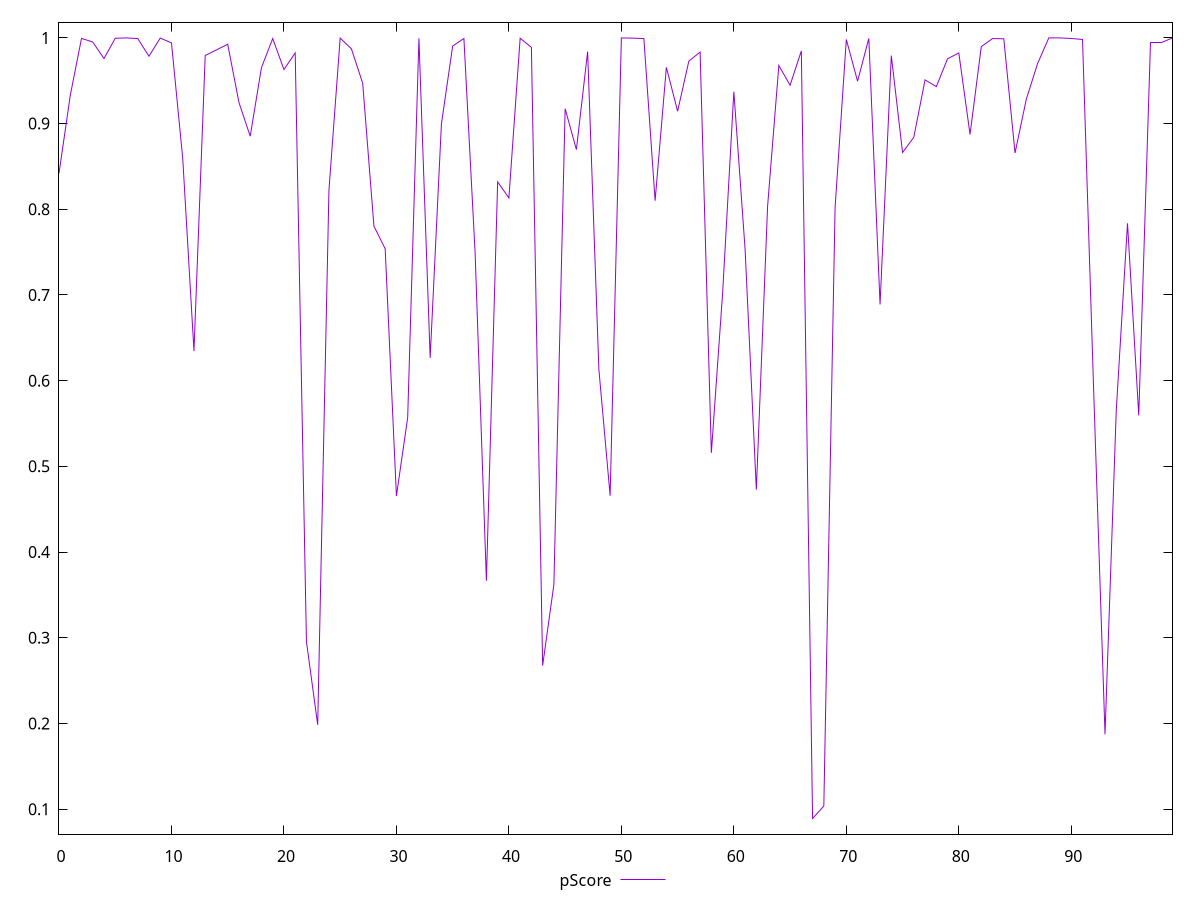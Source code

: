 reset

$pScore <<EOF
0 0.8419383552484415
1 0.9327436225754208
2 0.9994020209001848
3 0.9952321537467347
4 0.9759007570850191
5 0.9995748383042666
6 0.9999927326183613
7 0.9992290105102936
8 0.97861706895316
9 0.9997956334981515
10 0.9941792987860201
11 0.8596432895722506
12 0.6346093010142466
13 0.9795229813229716
14 0.9859805007564542
15 0.9926225347234781
16 0.9245868543391801
17 0.8852971440572973
18 0.9653261517305216
19 0.9992806077781771
20 0.9630763103153017
21 0.9824339724523168
22 0.2954456096129919
23 0.19850733624894923
24 0.8223376797295109
25 0.9998200763994664
26 0.9871579335416694
27 0.9471556682213719
28 0.7803293335015358
29 0.7539012715771884
30 0.4654651303730786
31 0.5569251933620865
32 0.9995276563147504
33 0.626604018889676
34 0.8994680319525618
35 0.9905259975657246
36 0.9992978034393554
37 0.7479600582870751
38 0.36647593324591465
39 0.8318959315329637
40 0.8133043408863434
41 0.999658288396142
42 0.9889808935892889
43 0.2674818447724101
44 0.3621816890463305
45 0.917380153295033
46 0.8696587758446879
47 0.9840153884293577
48 0.6131533878128403
49 0.4657510311726843
50 0.9999770244129023
51 0.9997284867952587
52 0.999204987917552
53 0.8100541165868413
54 0.9656411122423983
55 0.9144159850101887
56 0.9729888770443202
57 0.9834543611603256
58 0.5157731467921481
59 0.7019549852460512
60 0.9372222507522661
61 0.7533862856126018
62 0.47279859576386307
63 0.8035186874875309
64 0.9678005901591054
65 0.9447526343439243
66 0.9848540124778212
67 0.08905579668509722
68 0.10365201594973666
69 0.8015494347683092
70 0.9981422269687257
71 0.949504108784528
72 0.9994020209001848
73 0.6889334356202064
74 0.9793241129571715
75 0.866237010546699
76 0.884131791144663
77 0.9510391214074083
78 0.9431205821676775
79 0.9756441379504828
80 0.9824339724523168
81 0.8874450446963698
82 0.9897980208275822
83 0.999204987917552
84 0.9989626451742399
85 0.8656451987618368
86 0.9283078817951465
87 0.9698807227675069
88 0.9999721795029448
89 0.9999884901016769
90 0.9993410163567663
91 0.9981874113379559
92 0.5849442143594241
93 0.18740084304032395
94 0.5651651702891929
95 0.7836682712151056
96 0.5594721702974768
97 0.9947715055478312
98 0.9947715055478312
99 0.9999955901013304
EOF

set key outside below
set xrange [0:99]
set yrange [0.07083700081677255:1.018214385969655]
set trange [0.07083700081677255:1.018214385969655]
set terminal svg size 640, 500 enhanced background rgb 'white'
set output "report_00013_2021-02-09T12-04-24.940Z/total-blocking-time/samples/pages+cached+noadtech/pScore/values.svg"

plot $pScore title "pScore" with line

reset
